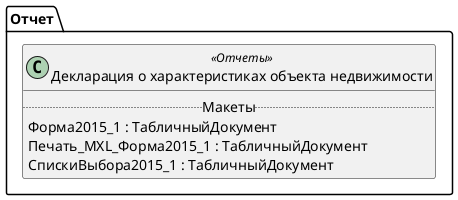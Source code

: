 ﻿@startuml РегламентированноеУведомлениеДекларацияХарактеристикаОбъекта
'!include templates.wsd
'..\include templates.wsd
class Отчет.РегламентированноеУведомлениеДекларацияХарактеристикаОбъекта as "Декларация о характеристиках объекта недвижимости" <<Отчеты>>
{
..Макеты..
Форма2015_1 : ТабличныйДокумент
Печать_MXL_Форма2015_1 : ТабличныйДокумент
СпискиВыбора2015_1 : ТабличныйДокумент
}
@enduml
